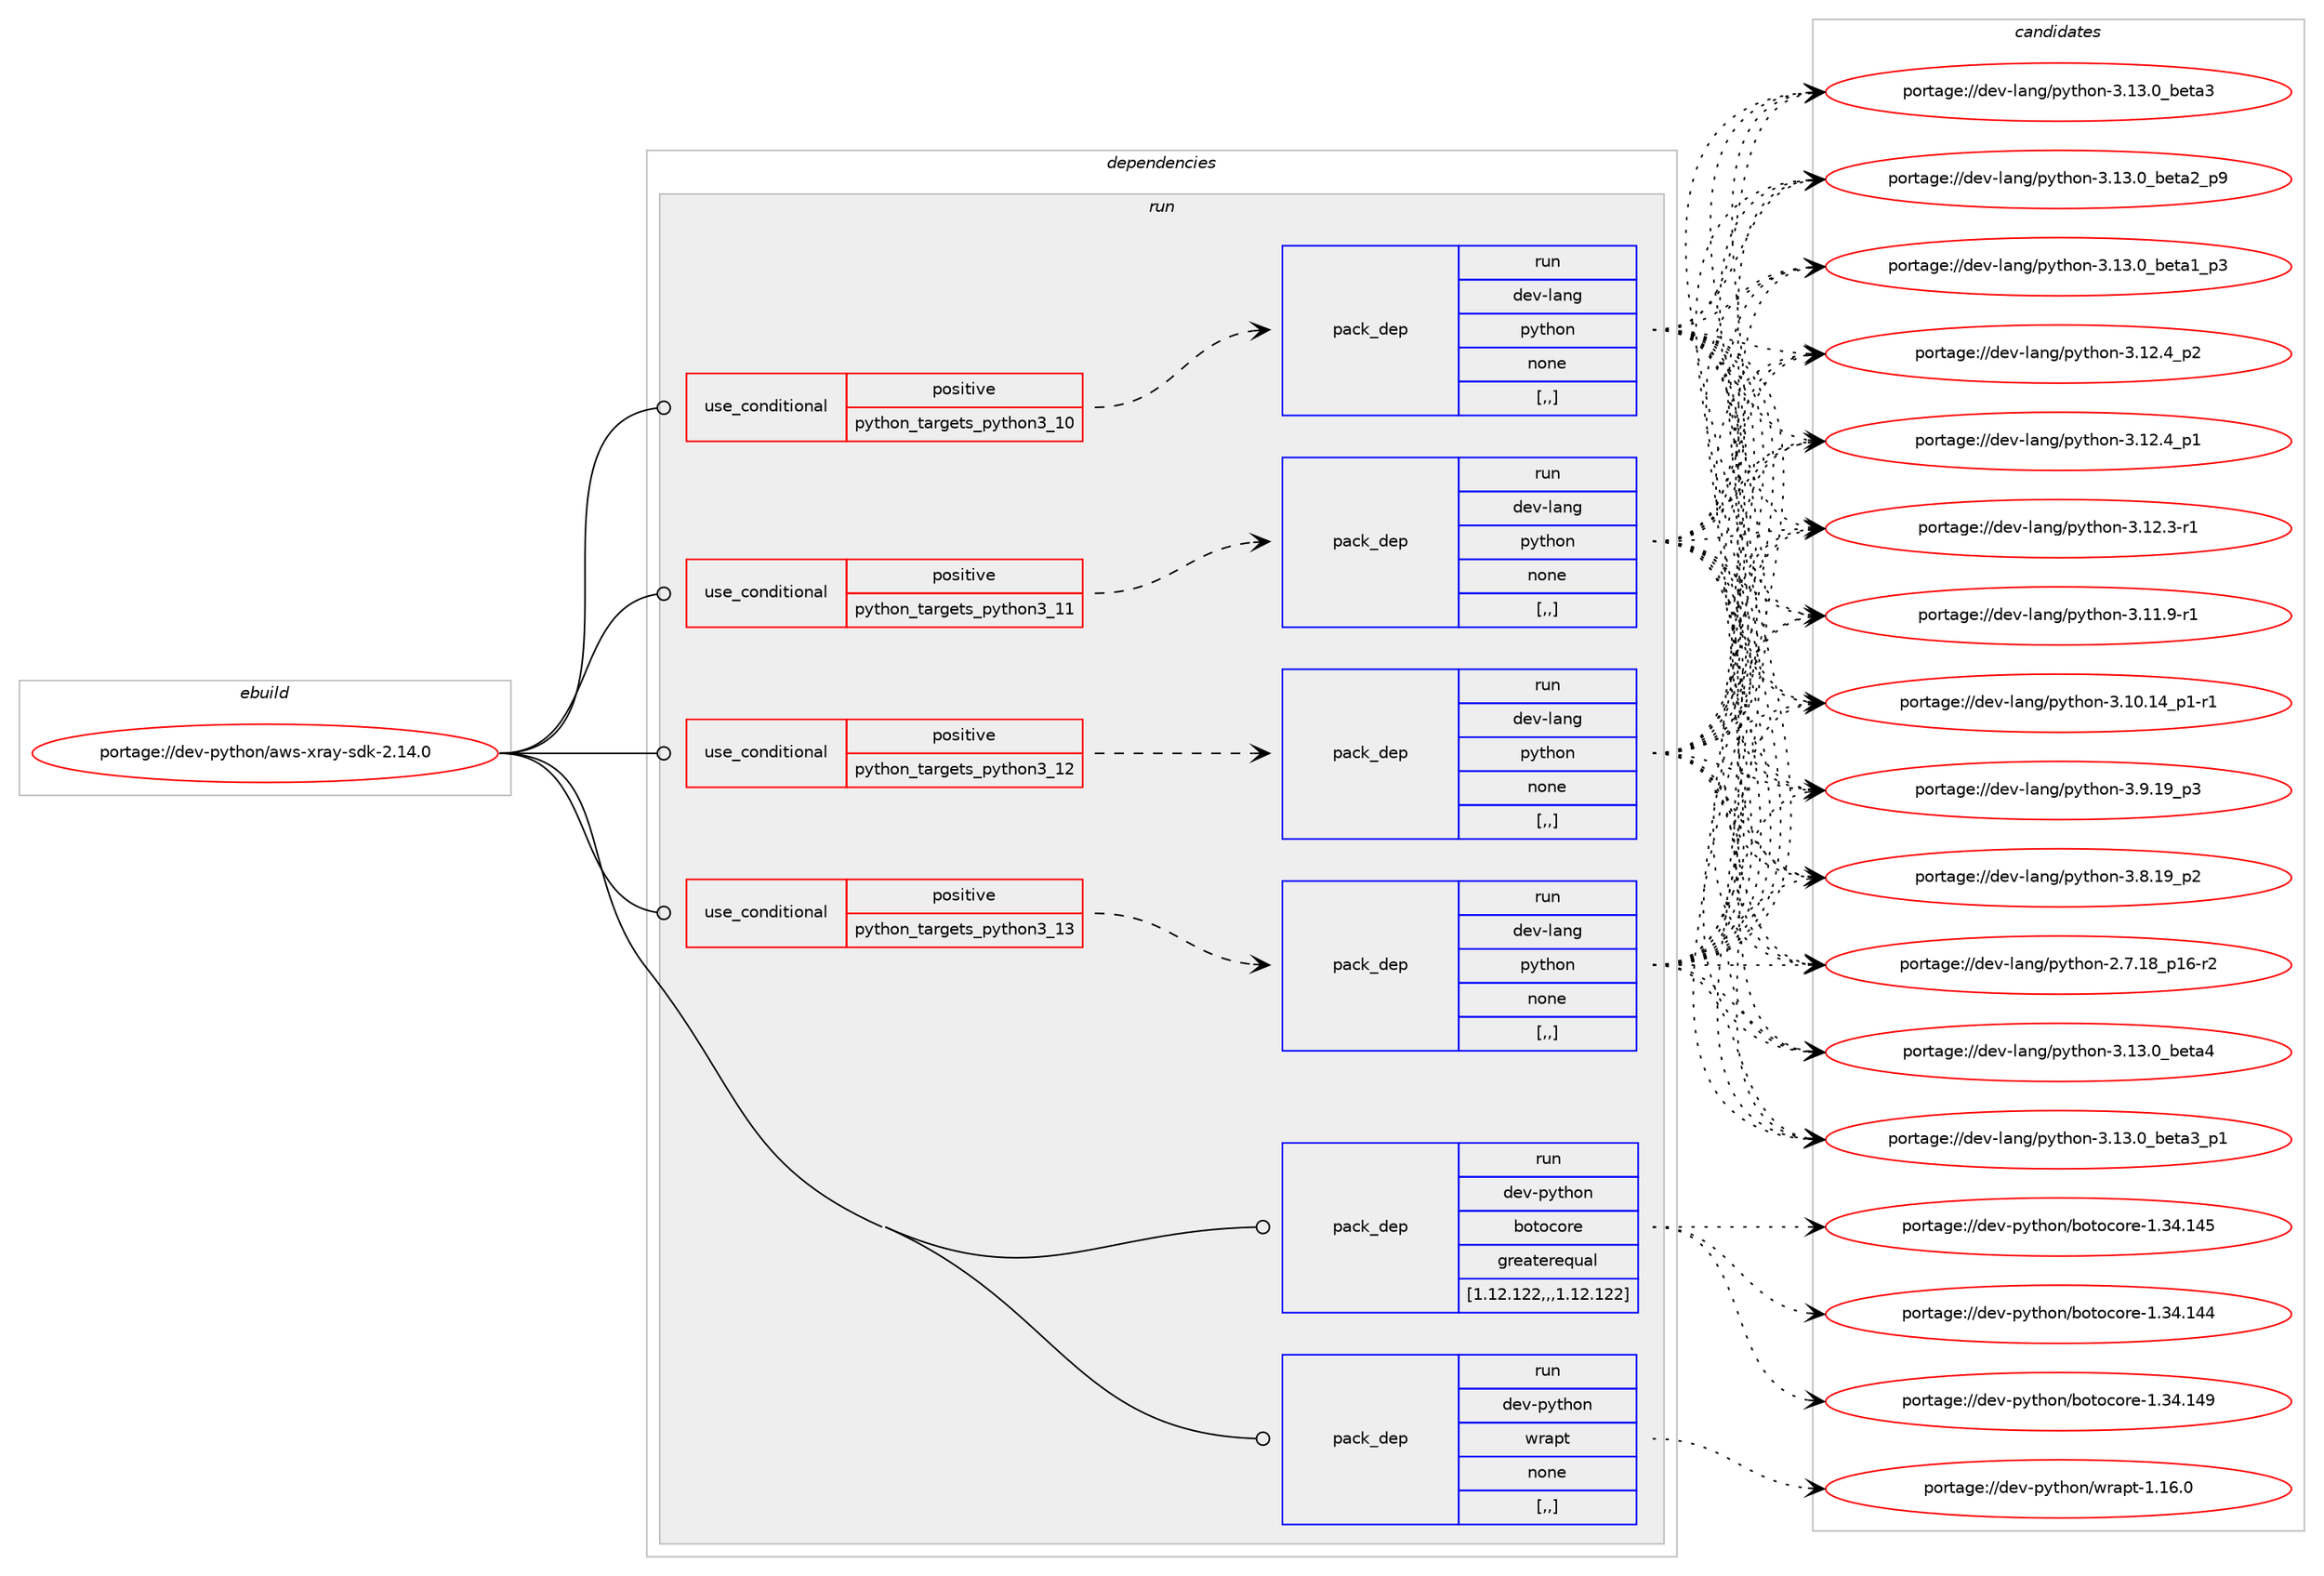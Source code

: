 digraph prolog {

# *************
# Graph options
# *************

newrank=true;
concentrate=true;
compound=true;
graph [rankdir=LR,fontname=Helvetica,fontsize=10,ranksep=1.5];#, ranksep=2.5, nodesep=0.2];
edge  [arrowhead=vee];
node  [fontname=Helvetica,fontsize=10];

# **********
# The ebuild
# **********

subgraph cluster_leftcol {
color=gray;
label=<<i>ebuild</i>>;
id [label="portage://dev-python/aws-xray-sdk-2.14.0", color=red, width=4, href="../dev-python/aws-xray-sdk-2.14.0.svg"];
}

# ****************
# The dependencies
# ****************

subgraph cluster_midcol {
color=gray;
label=<<i>dependencies</i>>;
subgraph cluster_compile {
fillcolor="#eeeeee";
style=filled;
label=<<i>compile</i>>;
}
subgraph cluster_compileandrun {
fillcolor="#eeeeee";
style=filled;
label=<<i>compile and run</i>>;
}
subgraph cluster_run {
fillcolor="#eeeeee";
style=filled;
label=<<i>run</i>>;
subgraph cond31285 {
dependency142893 [label=<<TABLE BORDER="0" CELLBORDER="1" CELLSPACING="0" CELLPADDING="4"><TR><TD ROWSPAN="3" CELLPADDING="10">use_conditional</TD></TR><TR><TD>positive</TD></TR><TR><TD>python_targets_python3_10</TD></TR></TABLE>>, shape=none, color=red];
subgraph pack110363 {
dependency142894 [label=<<TABLE BORDER="0" CELLBORDER="1" CELLSPACING="0" CELLPADDING="4" WIDTH="220"><TR><TD ROWSPAN="6" CELLPADDING="30">pack_dep</TD></TR><TR><TD WIDTH="110">run</TD></TR><TR><TD>dev-lang</TD></TR><TR><TD>python</TD></TR><TR><TD>none</TD></TR><TR><TD>[,,]</TD></TR></TABLE>>, shape=none, color=blue];
}
dependency142893:e -> dependency142894:w [weight=20,style="dashed",arrowhead="vee"];
}
id:e -> dependency142893:w [weight=20,style="solid",arrowhead="odot"];
subgraph cond31286 {
dependency142895 [label=<<TABLE BORDER="0" CELLBORDER="1" CELLSPACING="0" CELLPADDING="4"><TR><TD ROWSPAN="3" CELLPADDING="10">use_conditional</TD></TR><TR><TD>positive</TD></TR><TR><TD>python_targets_python3_11</TD></TR></TABLE>>, shape=none, color=red];
subgraph pack110364 {
dependency142896 [label=<<TABLE BORDER="0" CELLBORDER="1" CELLSPACING="0" CELLPADDING="4" WIDTH="220"><TR><TD ROWSPAN="6" CELLPADDING="30">pack_dep</TD></TR><TR><TD WIDTH="110">run</TD></TR><TR><TD>dev-lang</TD></TR><TR><TD>python</TD></TR><TR><TD>none</TD></TR><TR><TD>[,,]</TD></TR></TABLE>>, shape=none, color=blue];
}
dependency142895:e -> dependency142896:w [weight=20,style="dashed",arrowhead="vee"];
}
id:e -> dependency142895:w [weight=20,style="solid",arrowhead="odot"];
subgraph cond31287 {
dependency142897 [label=<<TABLE BORDER="0" CELLBORDER="1" CELLSPACING="0" CELLPADDING="4"><TR><TD ROWSPAN="3" CELLPADDING="10">use_conditional</TD></TR><TR><TD>positive</TD></TR><TR><TD>python_targets_python3_12</TD></TR></TABLE>>, shape=none, color=red];
subgraph pack110365 {
dependency142898 [label=<<TABLE BORDER="0" CELLBORDER="1" CELLSPACING="0" CELLPADDING="4" WIDTH="220"><TR><TD ROWSPAN="6" CELLPADDING="30">pack_dep</TD></TR><TR><TD WIDTH="110">run</TD></TR><TR><TD>dev-lang</TD></TR><TR><TD>python</TD></TR><TR><TD>none</TD></TR><TR><TD>[,,]</TD></TR></TABLE>>, shape=none, color=blue];
}
dependency142897:e -> dependency142898:w [weight=20,style="dashed",arrowhead="vee"];
}
id:e -> dependency142897:w [weight=20,style="solid",arrowhead="odot"];
subgraph cond31288 {
dependency142899 [label=<<TABLE BORDER="0" CELLBORDER="1" CELLSPACING="0" CELLPADDING="4"><TR><TD ROWSPAN="3" CELLPADDING="10">use_conditional</TD></TR><TR><TD>positive</TD></TR><TR><TD>python_targets_python3_13</TD></TR></TABLE>>, shape=none, color=red];
subgraph pack110366 {
dependency142900 [label=<<TABLE BORDER="0" CELLBORDER="1" CELLSPACING="0" CELLPADDING="4" WIDTH="220"><TR><TD ROWSPAN="6" CELLPADDING="30">pack_dep</TD></TR><TR><TD WIDTH="110">run</TD></TR><TR><TD>dev-lang</TD></TR><TR><TD>python</TD></TR><TR><TD>none</TD></TR><TR><TD>[,,]</TD></TR></TABLE>>, shape=none, color=blue];
}
dependency142899:e -> dependency142900:w [weight=20,style="dashed",arrowhead="vee"];
}
id:e -> dependency142899:w [weight=20,style="solid",arrowhead="odot"];
subgraph pack110367 {
dependency142901 [label=<<TABLE BORDER="0" CELLBORDER="1" CELLSPACING="0" CELLPADDING="4" WIDTH="220"><TR><TD ROWSPAN="6" CELLPADDING="30">pack_dep</TD></TR><TR><TD WIDTH="110">run</TD></TR><TR><TD>dev-python</TD></TR><TR><TD>botocore</TD></TR><TR><TD>greaterequal</TD></TR><TR><TD>[1.12.122,,,1.12.122]</TD></TR></TABLE>>, shape=none, color=blue];
}
id:e -> dependency142901:w [weight=20,style="solid",arrowhead="odot"];
subgraph pack110368 {
dependency142902 [label=<<TABLE BORDER="0" CELLBORDER="1" CELLSPACING="0" CELLPADDING="4" WIDTH="220"><TR><TD ROWSPAN="6" CELLPADDING="30">pack_dep</TD></TR><TR><TD WIDTH="110">run</TD></TR><TR><TD>dev-python</TD></TR><TR><TD>wrapt</TD></TR><TR><TD>none</TD></TR><TR><TD>[,,]</TD></TR></TABLE>>, shape=none, color=blue];
}
id:e -> dependency142902:w [weight=20,style="solid",arrowhead="odot"];
}
}

# **************
# The candidates
# **************

subgraph cluster_choices {
rank=same;
color=gray;
label=<<i>candidates</i>>;

subgraph choice110363 {
color=black;
nodesep=1;
choice1001011184510897110103471121211161041111104551464951464895981011169752 [label="portage://dev-lang/python-3.13.0_beta4", color=red, width=4,href="../dev-lang/python-3.13.0_beta4.svg"];
choice10010111845108971101034711212111610411111045514649514648959810111697519511249 [label="portage://dev-lang/python-3.13.0_beta3_p1", color=red, width=4,href="../dev-lang/python-3.13.0_beta3_p1.svg"];
choice1001011184510897110103471121211161041111104551464951464895981011169751 [label="portage://dev-lang/python-3.13.0_beta3", color=red, width=4,href="../dev-lang/python-3.13.0_beta3.svg"];
choice10010111845108971101034711212111610411111045514649514648959810111697509511257 [label="portage://dev-lang/python-3.13.0_beta2_p9", color=red, width=4,href="../dev-lang/python-3.13.0_beta2_p9.svg"];
choice10010111845108971101034711212111610411111045514649514648959810111697499511251 [label="portage://dev-lang/python-3.13.0_beta1_p3", color=red, width=4,href="../dev-lang/python-3.13.0_beta1_p3.svg"];
choice100101118451089711010347112121116104111110455146495046529511250 [label="portage://dev-lang/python-3.12.4_p2", color=red, width=4,href="../dev-lang/python-3.12.4_p2.svg"];
choice100101118451089711010347112121116104111110455146495046529511249 [label="portage://dev-lang/python-3.12.4_p1", color=red, width=4,href="../dev-lang/python-3.12.4_p1.svg"];
choice100101118451089711010347112121116104111110455146495046514511449 [label="portage://dev-lang/python-3.12.3-r1", color=red, width=4,href="../dev-lang/python-3.12.3-r1.svg"];
choice100101118451089711010347112121116104111110455146494946574511449 [label="portage://dev-lang/python-3.11.9-r1", color=red, width=4,href="../dev-lang/python-3.11.9-r1.svg"];
choice100101118451089711010347112121116104111110455146494846495295112494511449 [label="portage://dev-lang/python-3.10.14_p1-r1", color=red, width=4,href="../dev-lang/python-3.10.14_p1-r1.svg"];
choice100101118451089711010347112121116104111110455146574649579511251 [label="portage://dev-lang/python-3.9.19_p3", color=red, width=4,href="../dev-lang/python-3.9.19_p3.svg"];
choice100101118451089711010347112121116104111110455146564649579511250 [label="portage://dev-lang/python-3.8.19_p2", color=red, width=4,href="../dev-lang/python-3.8.19_p2.svg"];
choice100101118451089711010347112121116104111110455046554649569511249544511450 [label="portage://dev-lang/python-2.7.18_p16-r2", color=red, width=4,href="../dev-lang/python-2.7.18_p16-r2.svg"];
dependency142894:e -> choice1001011184510897110103471121211161041111104551464951464895981011169752:w [style=dotted,weight="100"];
dependency142894:e -> choice10010111845108971101034711212111610411111045514649514648959810111697519511249:w [style=dotted,weight="100"];
dependency142894:e -> choice1001011184510897110103471121211161041111104551464951464895981011169751:w [style=dotted,weight="100"];
dependency142894:e -> choice10010111845108971101034711212111610411111045514649514648959810111697509511257:w [style=dotted,weight="100"];
dependency142894:e -> choice10010111845108971101034711212111610411111045514649514648959810111697499511251:w [style=dotted,weight="100"];
dependency142894:e -> choice100101118451089711010347112121116104111110455146495046529511250:w [style=dotted,weight="100"];
dependency142894:e -> choice100101118451089711010347112121116104111110455146495046529511249:w [style=dotted,weight="100"];
dependency142894:e -> choice100101118451089711010347112121116104111110455146495046514511449:w [style=dotted,weight="100"];
dependency142894:e -> choice100101118451089711010347112121116104111110455146494946574511449:w [style=dotted,weight="100"];
dependency142894:e -> choice100101118451089711010347112121116104111110455146494846495295112494511449:w [style=dotted,weight="100"];
dependency142894:e -> choice100101118451089711010347112121116104111110455146574649579511251:w [style=dotted,weight="100"];
dependency142894:e -> choice100101118451089711010347112121116104111110455146564649579511250:w [style=dotted,weight="100"];
dependency142894:e -> choice100101118451089711010347112121116104111110455046554649569511249544511450:w [style=dotted,weight="100"];
}
subgraph choice110364 {
color=black;
nodesep=1;
choice1001011184510897110103471121211161041111104551464951464895981011169752 [label="portage://dev-lang/python-3.13.0_beta4", color=red, width=4,href="../dev-lang/python-3.13.0_beta4.svg"];
choice10010111845108971101034711212111610411111045514649514648959810111697519511249 [label="portage://dev-lang/python-3.13.0_beta3_p1", color=red, width=4,href="../dev-lang/python-3.13.0_beta3_p1.svg"];
choice1001011184510897110103471121211161041111104551464951464895981011169751 [label="portage://dev-lang/python-3.13.0_beta3", color=red, width=4,href="../dev-lang/python-3.13.0_beta3.svg"];
choice10010111845108971101034711212111610411111045514649514648959810111697509511257 [label="portage://dev-lang/python-3.13.0_beta2_p9", color=red, width=4,href="../dev-lang/python-3.13.0_beta2_p9.svg"];
choice10010111845108971101034711212111610411111045514649514648959810111697499511251 [label="portage://dev-lang/python-3.13.0_beta1_p3", color=red, width=4,href="../dev-lang/python-3.13.0_beta1_p3.svg"];
choice100101118451089711010347112121116104111110455146495046529511250 [label="portage://dev-lang/python-3.12.4_p2", color=red, width=4,href="../dev-lang/python-3.12.4_p2.svg"];
choice100101118451089711010347112121116104111110455146495046529511249 [label="portage://dev-lang/python-3.12.4_p1", color=red, width=4,href="../dev-lang/python-3.12.4_p1.svg"];
choice100101118451089711010347112121116104111110455146495046514511449 [label="portage://dev-lang/python-3.12.3-r1", color=red, width=4,href="../dev-lang/python-3.12.3-r1.svg"];
choice100101118451089711010347112121116104111110455146494946574511449 [label="portage://dev-lang/python-3.11.9-r1", color=red, width=4,href="../dev-lang/python-3.11.9-r1.svg"];
choice100101118451089711010347112121116104111110455146494846495295112494511449 [label="portage://dev-lang/python-3.10.14_p1-r1", color=red, width=4,href="../dev-lang/python-3.10.14_p1-r1.svg"];
choice100101118451089711010347112121116104111110455146574649579511251 [label="portage://dev-lang/python-3.9.19_p3", color=red, width=4,href="../dev-lang/python-3.9.19_p3.svg"];
choice100101118451089711010347112121116104111110455146564649579511250 [label="portage://dev-lang/python-3.8.19_p2", color=red, width=4,href="../dev-lang/python-3.8.19_p2.svg"];
choice100101118451089711010347112121116104111110455046554649569511249544511450 [label="portage://dev-lang/python-2.7.18_p16-r2", color=red, width=4,href="../dev-lang/python-2.7.18_p16-r2.svg"];
dependency142896:e -> choice1001011184510897110103471121211161041111104551464951464895981011169752:w [style=dotted,weight="100"];
dependency142896:e -> choice10010111845108971101034711212111610411111045514649514648959810111697519511249:w [style=dotted,weight="100"];
dependency142896:e -> choice1001011184510897110103471121211161041111104551464951464895981011169751:w [style=dotted,weight="100"];
dependency142896:e -> choice10010111845108971101034711212111610411111045514649514648959810111697509511257:w [style=dotted,weight="100"];
dependency142896:e -> choice10010111845108971101034711212111610411111045514649514648959810111697499511251:w [style=dotted,weight="100"];
dependency142896:e -> choice100101118451089711010347112121116104111110455146495046529511250:w [style=dotted,weight="100"];
dependency142896:e -> choice100101118451089711010347112121116104111110455146495046529511249:w [style=dotted,weight="100"];
dependency142896:e -> choice100101118451089711010347112121116104111110455146495046514511449:w [style=dotted,weight="100"];
dependency142896:e -> choice100101118451089711010347112121116104111110455146494946574511449:w [style=dotted,weight="100"];
dependency142896:e -> choice100101118451089711010347112121116104111110455146494846495295112494511449:w [style=dotted,weight="100"];
dependency142896:e -> choice100101118451089711010347112121116104111110455146574649579511251:w [style=dotted,weight="100"];
dependency142896:e -> choice100101118451089711010347112121116104111110455146564649579511250:w [style=dotted,weight="100"];
dependency142896:e -> choice100101118451089711010347112121116104111110455046554649569511249544511450:w [style=dotted,weight="100"];
}
subgraph choice110365 {
color=black;
nodesep=1;
choice1001011184510897110103471121211161041111104551464951464895981011169752 [label="portage://dev-lang/python-3.13.0_beta4", color=red, width=4,href="../dev-lang/python-3.13.0_beta4.svg"];
choice10010111845108971101034711212111610411111045514649514648959810111697519511249 [label="portage://dev-lang/python-3.13.0_beta3_p1", color=red, width=4,href="../dev-lang/python-3.13.0_beta3_p1.svg"];
choice1001011184510897110103471121211161041111104551464951464895981011169751 [label="portage://dev-lang/python-3.13.0_beta3", color=red, width=4,href="../dev-lang/python-3.13.0_beta3.svg"];
choice10010111845108971101034711212111610411111045514649514648959810111697509511257 [label="portage://dev-lang/python-3.13.0_beta2_p9", color=red, width=4,href="../dev-lang/python-3.13.0_beta2_p9.svg"];
choice10010111845108971101034711212111610411111045514649514648959810111697499511251 [label="portage://dev-lang/python-3.13.0_beta1_p3", color=red, width=4,href="../dev-lang/python-3.13.0_beta1_p3.svg"];
choice100101118451089711010347112121116104111110455146495046529511250 [label="portage://dev-lang/python-3.12.4_p2", color=red, width=4,href="../dev-lang/python-3.12.4_p2.svg"];
choice100101118451089711010347112121116104111110455146495046529511249 [label="portage://dev-lang/python-3.12.4_p1", color=red, width=4,href="../dev-lang/python-3.12.4_p1.svg"];
choice100101118451089711010347112121116104111110455146495046514511449 [label="portage://dev-lang/python-3.12.3-r1", color=red, width=4,href="../dev-lang/python-3.12.3-r1.svg"];
choice100101118451089711010347112121116104111110455146494946574511449 [label="portage://dev-lang/python-3.11.9-r1", color=red, width=4,href="../dev-lang/python-3.11.9-r1.svg"];
choice100101118451089711010347112121116104111110455146494846495295112494511449 [label="portage://dev-lang/python-3.10.14_p1-r1", color=red, width=4,href="../dev-lang/python-3.10.14_p1-r1.svg"];
choice100101118451089711010347112121116104111110455146574649579511251 [label="portage://dev-lang/python-3.9.19_p3", color=red, width=4,href="../dev-lang/python-3.9.19_p3.svg"];
choice100101118451089711010347112121116104111110455146564649579511250 [label="portage://dev-lang/python-3.8.19_p2", color=red, width=4,href="../dev-lang/python-3.8.19_p2.svg"];
choice100101118451089711010347112121116104111110455046554649569511249544511450 [label="portage://dev-lang/python-2.7.18_p16-r2", color=red, width=4,href="../dev-lang/python-2.7.18_p16-r2.svg"];
dependency142898:e -> choice1001011184510897110103471121211161041111104551464951464895981011169752:w [style=dotted,weight="100"];
dependency142898:e -> choice10010111845108971101034711212111610411111045514649514648959810111697519511249:w [style=dotted,weight="100"];
dependency142898:e -> choice1001011184510897110103471121211161041111104551464951464895981011169751:w [style=dotted,weight="100"];
dependency142898:e -> choice10010111845108971101034711212111610411111045514649514648959810111697509511257:w [style=dotted,weight="100"];
dependency142898:e -> choice10010111845108971101034711212111610411111045514649514648959810111697499511251:w [style=dotted,weight="100"];
dependency142898:e -> choice100101118451089711010347112121116104111110455146495046529511250:w [style=dotted,weight="100"];
dependency142898:e -> choice100101118451089711010347112121116104111110455146495046529511249:w [style=dotted,weight="100"];
dependency142898:e -> choice100101118451089711010347112121116104111110455146495046514511449:w [style=dotted,weight="100"];
dependency142898:e -> choice100101118451089711010347112121116104111110455146494946574511449:w [style=dotted,weight="100"];
dependency142898:e -> choice100101118451089711010347112121116104111110455146494846495295112494511449:w [style=dotted,weight="100"];
dependency142898:e -> choice100101118451089711010347112121116104111110455146574649579511251:w [style=dotted,weight="100"];
dependency142898:e -> choice100101118451089711010347112121116104111110455146564649579511250:w [style=dotted,weight="100"];
dependency142898:e -> choice100101118451089711010347112121116104111110455046554649569511249544511450:w [style=dotted,weight="100"];
}
subgraph choice110366 {
color=black;
nodesep=1;
choice1001011184510897110103471121211161041111104551464951464895981011169752 [label="portage://dev-lang/python-3.13.0_beta4", color=red, width=4,href="../dev-lang/python-3.13.0_beta4.svg"];
choice10010111845108971101034711212111610411111045514649514648959810111697519511249 [label="portage://dev-lang/python-3.13.0_beta3_p1", color=red, width=4,href="../dev-lang/python-3.13.0_beta3_p1.svg"];
choice1001011184510897110103471121211161041111104551464951464895981011169751 [label="portage://dev-lang/python-3.13.0_beta3", color=red, width=4,href="../dev-lang/python-3.13.0_beta3.svg"];
choice10010111845108971101034711212111610411111045514649514648959810111697509511257 [label="portage://dev-lang/python-3.13.0_beta2_p9", color=red, width=4,href="../dev-lang/python-3.13.0_beta2_p9.svg"];
choice10010111845108971101034711212111610411111045514649514648959810111697499511251 [label="portage://dev-lang/python-3.13.0_beta1_p3", color=red, width=4,href="../dev-lang/python-3.13.0_beta1_p3.svg"];
choice100101118451089711010347112121116104111110455146495046529511250 [label="portage://dev-lang/python-3.12.4_p2", color=red, width=4,href="../dev-lang/python-3.12.4_p2.svg"];
choice100101118451089711010347112121116104111110455146495046529511249 [label="portage://dev-lang/python-3.12.4_p1", color=red, width=4,href="../dev-lang/python-3.12.4_p1.svg"];
choice100101118451089711010347112121116104111110455146495046514511449 [label="portage://dev-lang/python-3.12.3-r1", color=red, width=4,href="../dev-lang/python-3.12.3-r1.svg"];
choice100101118451089711010347112121116104111110455146494946574511449 [label="portage://dev-lang/python-3.11.9-r1", color=red, width=4,href="../dev-lang/python-3.11.9-r1.svg"];
choice100101118451089711010347112121116104111110455146494846495295112494511449 [label="portage://dev-lang/python-3.10.14_p1-r1", color=red, width=4,href="../dev-lang/python-3.10.14_p1-r1.svg"];
choice100101118451089711010347112121116104111110455146574649579511251 [label="portage://dev-lang/python-3.9.19_p3", color=red, width=4,href="../dev-lang/python-3.9.19_p3.svg"];
choice100101118451089711010347112121116104111110455146564649579511250 [label="portage://dev-lang/python-3.8.19_p2", color=red, width=4,href="../dev-lang/python-3.8.19_p2.svg"];
choice100101118451089711010347112121116104111110455046554649569511249544511450 [label="portage://dev-lang/python-2.7.18_p16-r2", color=red, width=4,href="../dev-lang/python-2.7.18_p16-r2.svg"];
dependency142900:e -> choice1001011184510897110103471121211161041111104551464951464895981011169752:w [style=dotted,weight="100"];
dependency142900:e -> choice10010111845108971101034711212111610411111045514649514648959810111697519511249:w [style=dotted,weight="100"];
dependency142900:e -> choice1001011184510897110103471121211161041111104551464951464895981011169751:w [style=dotted,weight="100"];
dependency142900:e -> choice10010111845108971101034711212111610411111045514649514648959810111697509511257:w [style=dotted,weight="100"];
dependency142900:e -> choice10010111845108971101034711212111610411111045514649514648959810111697499511251:w [style=dotted,weight="100"];
dependency142900:e -> choice100101118451089711010347112121116104111110455146495046529511250:w [style=dotted,weight="100"];
dependency142900:e -> choice100101118451089711010347112121116104111110455146495046529511249:w [style=dotted,weight="100"];
dependency142900:e -> choice100101118451089711010347112121116104111110455146495046514511449:w [style=dotted,weight="100"];
dependency142900:e -> choice100101118451089711010347112121116104111110455146494946574511449:w [style=dotted,weight="100"];
dependency142900:e -> choice100101118451089711010347112121116104111110455146494846495295112494511449:w [style=dotted,weight="100"];
dependency142900:e -> choice100101118451089711010347112121116104111110455146574649579511251:w [style=dotted,weight="100"];
dependency142900:e -> choice100101118451089711010347112121116104111110455146564649579511250:w [style=dotted,weight="100"];
dependency142900:e -> choice100101118451089711010347112121116104111110455046554649569511249544511450:w [style=dotted,weight="100"];
}
subgraph choice110367 {
color=black;
nodesep=1;
choice10010111845112121116104111110479811111611199111114101454946515246495257 [label="portage://dev-python/botocore-1.34.149", color=red, width=4,href="../dev-python/botocore-1.34.149.svg"];
choice10010111845112121116104111110479811111611199111114101454946515246495253 [label="portage://dev-python/botocore-1.34.145", color=red, width=4,href="../dev-python/botocore-1.34.145.svg"];
choice10010111845112121116104111110479811111611199111114101454946515246495252 [label="portage://dev-python/botocore-1.34.144", color=red, width=4,href="../dev-python/botocore-1.34.144.svg"];
dependency142901:e -> choice10010111845112121116104111110479811111611199111114101454946515246495257:w [style=dotted,weight="100"];
dependency142901:e -> choice10010111845112121116104111110479811111611199111114101454946515246495253:w [style=dotted,weight="100"];
dependency142901:e -> choice10010111845112121116104111110479811111611199111114101454946515246495252:w [style=dotted,weight="100"];
}
subgraph choice110368 {
color=black;
nodesep=1;
choice10010111845112121116104111110471191149711211645494649544648 [label="portage://dev-python/wrapt-1.16.0", color=red, width=4,href="../dev-python/wrapt-1.16.0.svg"];
dependency142902:e -> choice10010111845112121116104111110471191149711211645494649544648:w [style=dotted,weight="100"];
}
}

}

